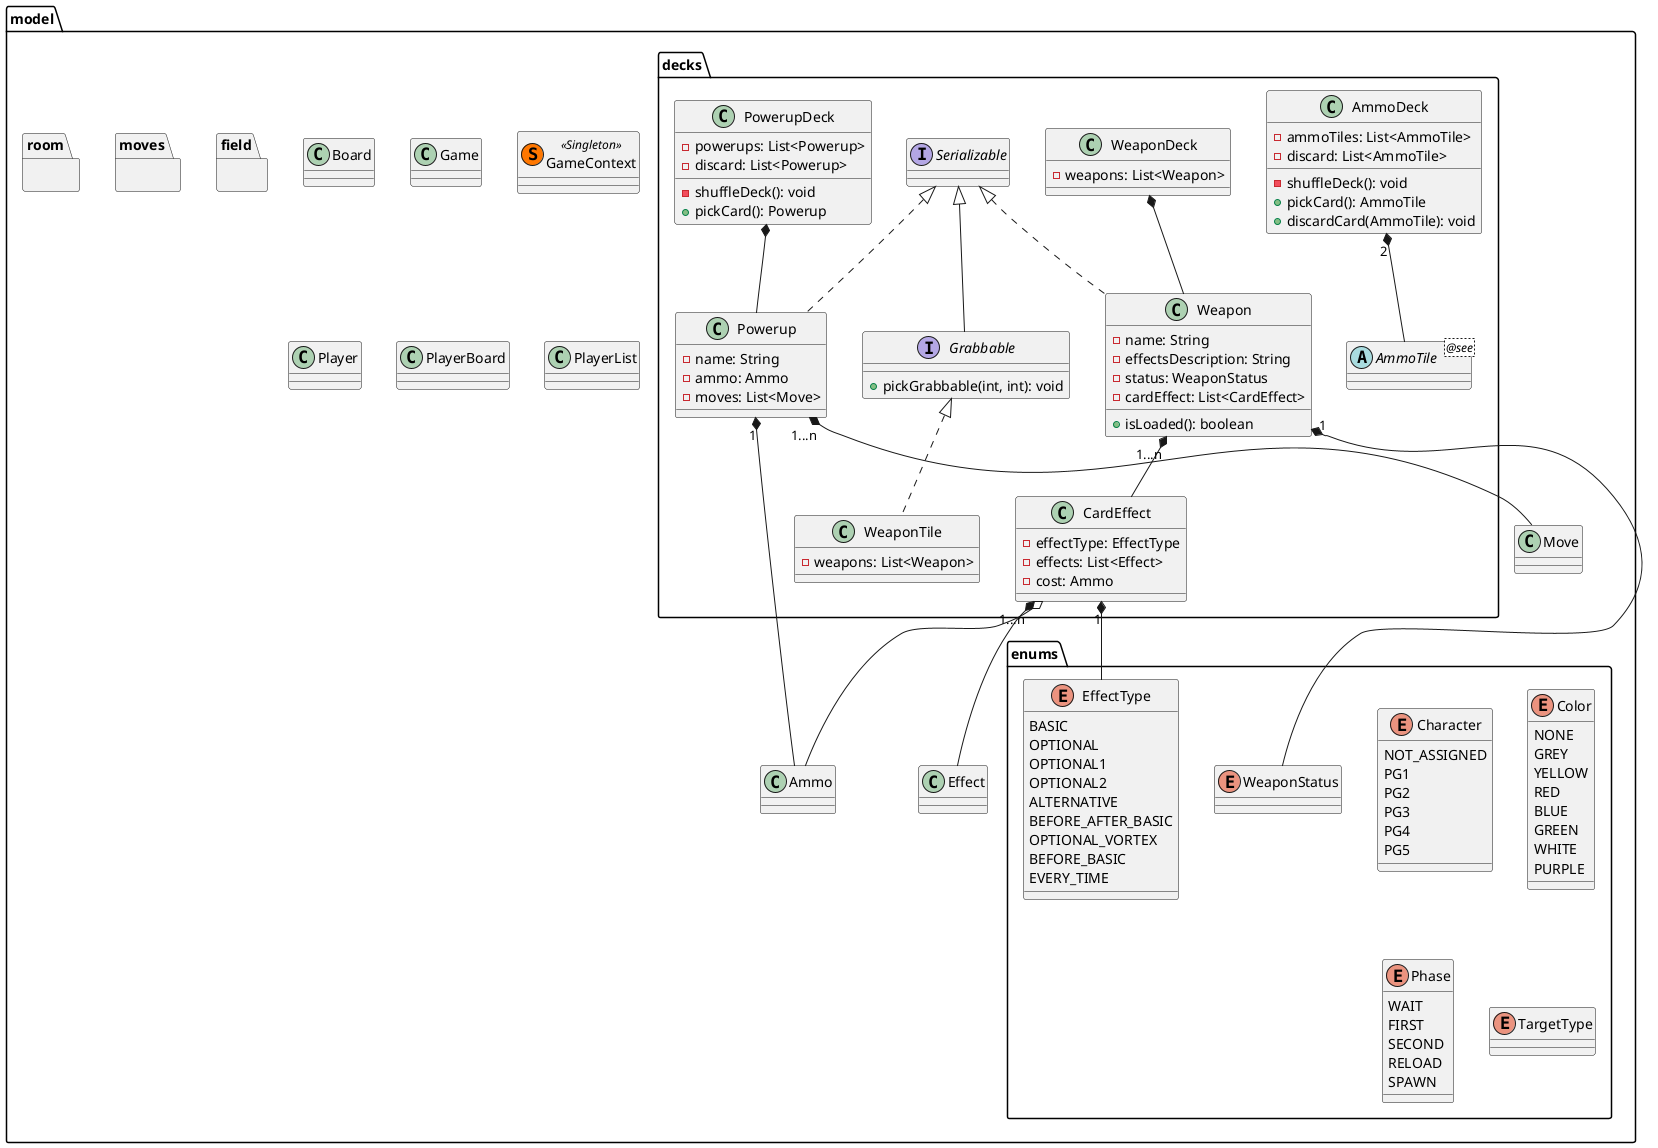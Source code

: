 @startuml
package model{
    package decks{
        class AmmoDeck{
            - ammoTiles: List<AmmoTile>
            - discard: List<AmmoTile>
            __
            - shuffleDeck(): void
            + pickCard(): AmmoTile
            + discardCard(AmmoTile): void
        }

        abstract class AmmoTile <@see>

        class CardEffect{
            - effectType: EffectType
            - effects: List<Effect>
            - cost: Ammo
        }

        interface Grabbable extends Serializable{
            + pickGrabbable(int, int): void
        }

        class Powerup implements Serializable{
            - name: String
            - ammo: Ammo
            - moves: List<Move>
        }

        class PowerupDeck{
            - powerups: List<Powerup>
            - discard: List<Powerup>
            __
            - shuffleDeck(): void
            + pickCard(): Powerup
        }

        class Weapon implements Serializable{
            - name: String
            - effectsDescription: String
            - status: WeaponStatus
            - cardEffect: List<CardEffect>
            __
            + isLoaded(): boolean
        }

        class WeaponDeck{
            - weapons: List<Weapon>
        }

        class WeaponTile implements Grabbable{
            - weapons: List<Weapon>
        }

        AmmoDeck "2" *-- AmmoTile
        PowerupDeck *-- Powerup
        WeaponDeck *-- Weapon
    }

    package enums{
        enum Character{
            NOT_ASSIGNED
            PG1
            PG2
            PG3
            PG4
            PG5
        }
        enum Color{
            NONE
            GREY
            YELLOW
            RED
            BLUE
            GREEN
            WHITE
            PURPLE
        }
        enum EffectType {
            BASIC
            OPTIONAL
            OPTIONAL1
            OPTIONAL2
            ALTERNATIVE
            BEFORE_AFTER_BASIC
            OPTIONAL_VORTEX
            BEFORE_BASIC
            EVERY_TIME
        }
        enum Phase{
            WAIT
            FIRST
            SECOND
            RELOAD
            SPAWN
        }
        enum TargetType{
        
        }
        enum WeaponStatus
    }

    package field{

    }

    package moves{

    }

    package room{

    }

    class Ammo{

    }

    class Board{

    }

    class Game{

    }

    class GameContext  << (S,#FF7700) Singleton >> {

    }

    class Player {

    }

    class PlayerBoard{

    }

    class PlayerList {

    }

    CardEffect "1" *-- EffectType
    CardEffect "1...n" *-- Effect
    CardEffect o-- Ammo

    Powerup "1" *-- Ammo
    Powerup "1...n" *-- Move

    Weapon "1" *-- WeaponStatus
    Weapon "1...n" *-- CardEffect
}
@enduml